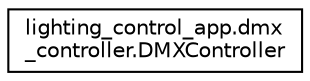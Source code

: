 digraph "Graphical Class Hierarchy"
{
 // LATEX_PDF_SIZE
  edge [fontname="Helvetica",fontsize="10",labelfontname="Helvetica",labelfontsize="10"];
  node [fontname="Helvetica",fontsize="10",shape=record];
  rankdir="LR";
  Node0 [label="lighting_control_app.dmx\l_controller.DMXController",height=0.2,width=0.4,color="black", fillcolor="white", style="filled",URL="$classlighting__control__app_1_1dmx__controller_1_1DMXController.html",tooltip=" "];
}
